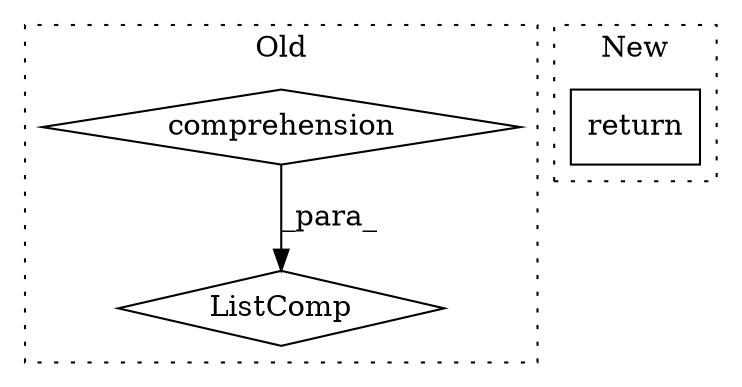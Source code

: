 digraph G {
subgraph cluster0 {
1 [label="ListComp" a="106" s="1572" l="39" shape="diamond"];
3 [label="comprehension" a="45" s="1583" l="3" shape="diamond"];
label = "Old";
style="dotted";
}
subgraph cluster1 {
2 [label="return" a="93" s="1145" l="7" shape="box"];
label = "New";
style="dotted";
}
3 -> 1 [label="_para_"];
}